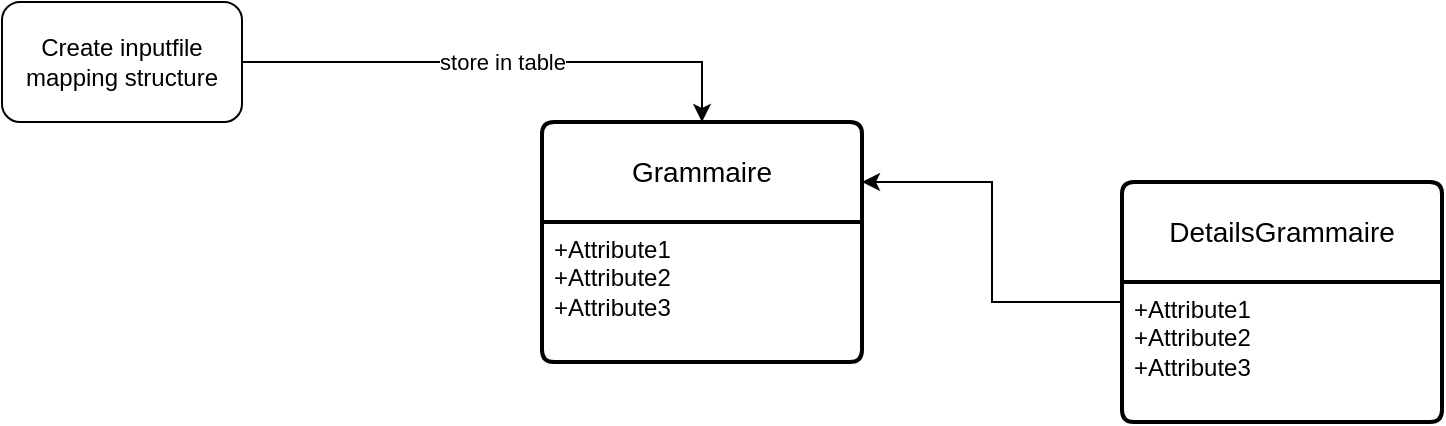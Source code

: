 <mxfile version="22.1.12" type="github">
  <diagram name="หน้า-1" id="-kFRJJxX4Sv2SK23weq9">
    <mxGraphModel dx="1290" dy="558" grid="1" gridSize="10" guides="1" tooltips="1" connect="1" arrows="1" fold="1" page="1" pageScale="1" pageWidth="827" pageHeight="1169" math="0" shadow="0">
      <root>
        <mxCell id="0" />
        <mxCell id="1" parent="0" />
        <mxCell id="xeMIyk6oKUi8xe8yKl_S-9" value="store in table" style="edgeStyle=orthogonalEdgeStyle;rounded=0;orthogonalLoop=1;jettySize=auto;html=1;entryX=0.5;entryY=0;entryDx=0;entryDy=0;" edge="1" parent="1" source="xeMIyk6oKUi8xe8yKl_S-1" target="xeMIyk6oKUi8xe8yKl_S-3">
          <mxGeometry relative="1" as="geometry" />
        </mxCell>
        <mxCell id="xeMIyk6oKUi8xe8yKl_S-1" value="Create inputfile mapping structure" style="rounded=1;whiteSpace=wrap;html=1;" vertex="1" parent="1">
          <mxGeometry x="210" y="50" width="120" height="60" as="geometry" />
        </mxCell>
        <mxCell id="xeMIyk6oKUi8xe8yKl_S-3" value="Grammaire" style="swimlane;childLayout=stackLayout;horizontal=1;startSize=50;horizontalStack=0;rounded=1;fontSize=14;fontStyle=0;strokeWidth=2;resizeParent=0;resizeLast=1;shadow=0;dashed=0;align=center;arcSize=4;whiteSpace=wrap;html=1;" vertex="1" parent="1">
          <mxGeometry x="480" y="110" width="160" height="120" as="geometry">
            <mxRectangle x="510" y="170" width="80" height="50" as="alternateBounds" />
          </mxGeometry>
        </mxCell>
        <mxCell id="xeMIyk6oKUi8xe8yKl_S-4" value="+Attribute1&#xa;+Attribute2&#xa;+Attribute3" style="align=left;strokeColor=none;fillColor=none;spacingLeft=4;fontSize=12;verticalAlign=top;resizable=0;rotatable=0;part=1;html=1;" vertex="1" parent="xeMIyk6oKUi8xe8yKl_S-3">
          <mxGeometry y="50" width="160" height="70" as="geometry" />
        </mxCell>
        <mxCell id="xeMIyk6oKUi8xe8yKl_S-8" style="edgeStyle=orthogonalEdgeStyle;rounded=0;orthogonalLoop=1;jettySize=auto;html=1;entryX=1;entryY=0.25;entryDx=0;entryDy=0;" edge="1" parent="1" source="xeMIyk6oKUi8xe8yKl_S-6" target="xeMIyk6oKUi8xe8yKl_S-3">
          <mxGeometry relative="1" as="geometry" />
        </mxCell>
        <mxCell id="xeMIyk6oKUi8xe8yKl_S-6" value="DetailsGrammaire" style="swimlane;childLayout=stackLayout;horizontal=1;startSize=50;horizontalStack=0;rounded=1;fontSize=14;fontStyle=0;strokeWidth=2;resizeParent=0;resizeLast=1;shadow=0;dashed=0;align=center;arcSize=4;whiteSpace=wrap;html=1;" vertex="1" parent="1">
          <mxGeometry x="770" y="140" width="160" height="120" as="geometry">
            <mxRectangle x="510" y="170" width="80" height="50" as="alternateBounds" />
          </mxGeometry>
        </mxCell>
        <mxCell id="xeMIyk6oKUi8xe8yKl_S-7" value="+Attribute1&#xa;+Attribute2&#xa;+Attribute3" style="align=left;strokeColor=none;fillColor=none;spacingLeft=4;fontSize=12;verticalAlign=top;resizable=0;rotatable=0;part=1;html=1;" vertex="1" parent="xeMIyk6oKUi8xe8yKl_S-6">
          <mxGeometry y="50" width="160" height="70" as="geometry" />
        </mxCell>
      </root>
    </mxGraphModel>
  </diagram>
</mxfile>
